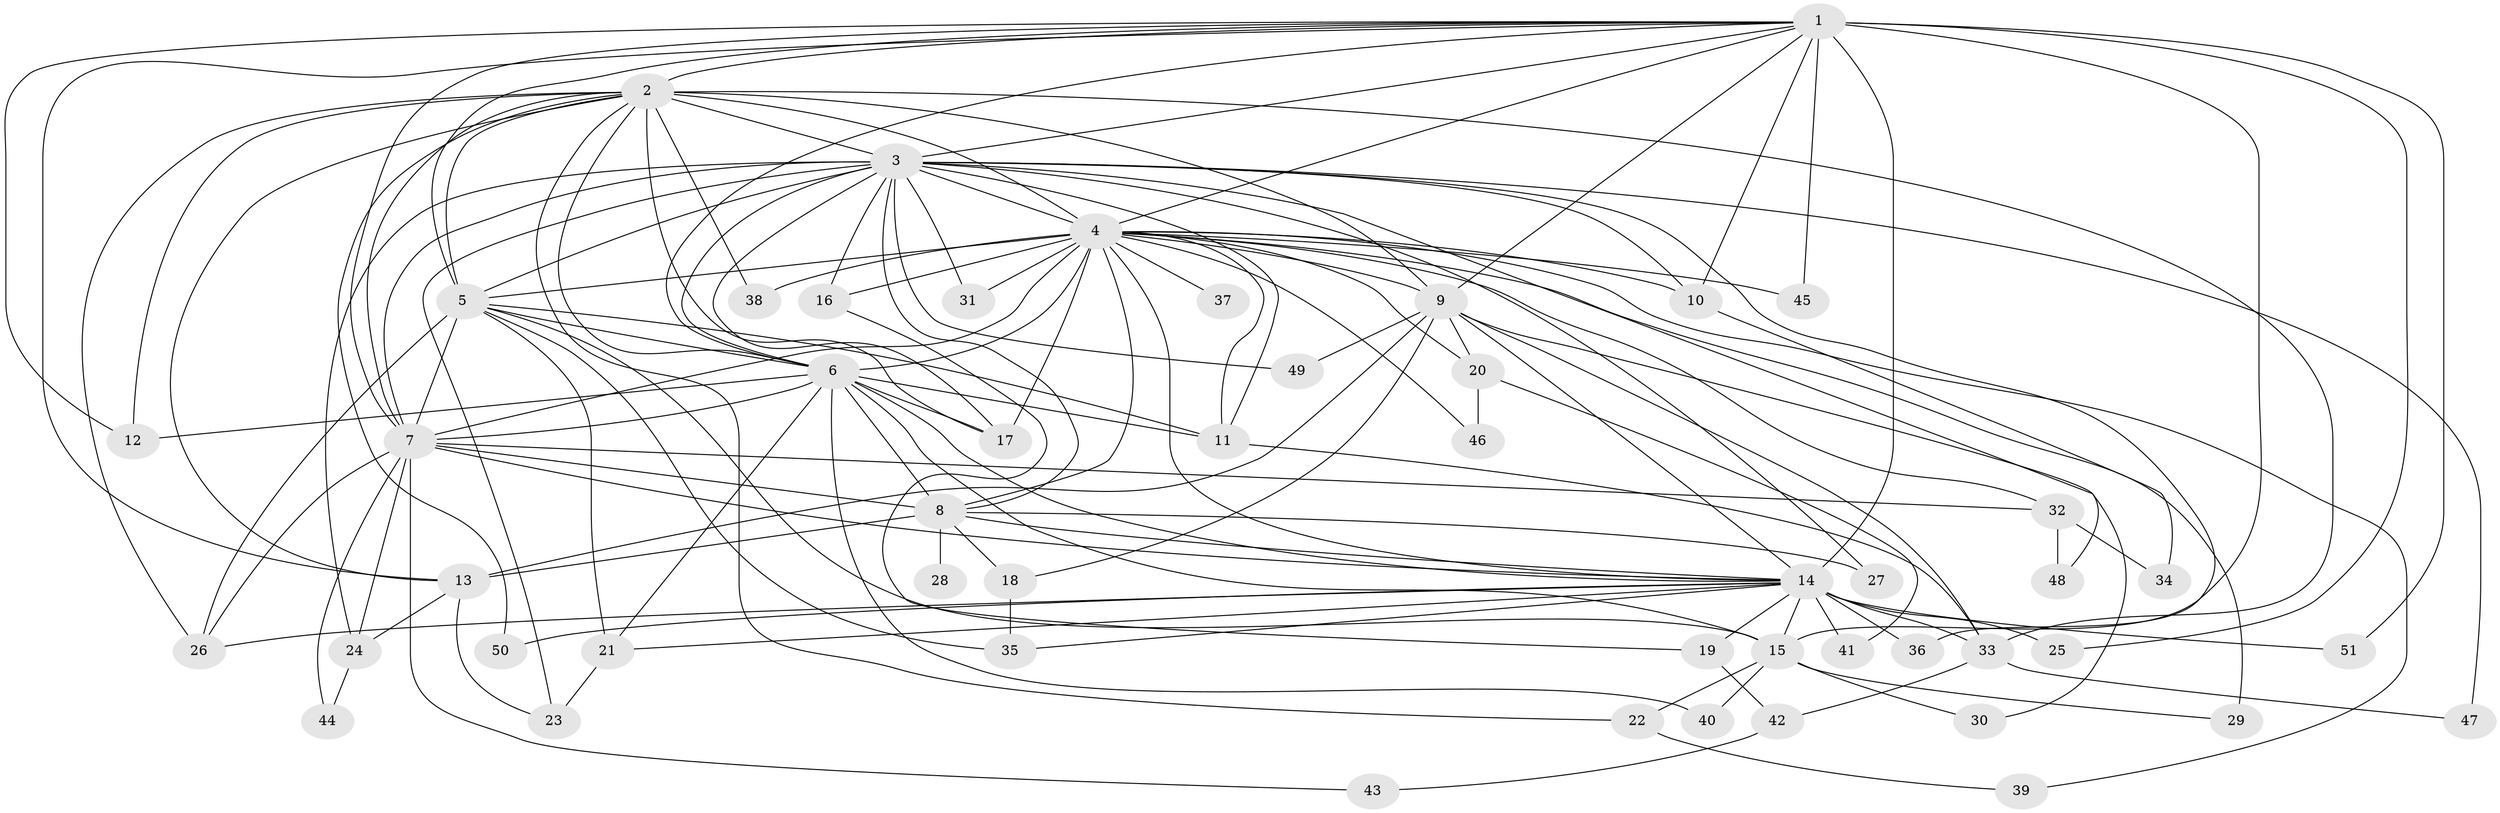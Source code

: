// original degree distribution, {29: 0.009900990099009901, 17: 0.009900990099009901, 26: 0.009900990099009901, 14: 0.009900990099009901, 24: 0.009900990099009901, 12: 0.009900990099009901, 20: 0.0297029702970297, 19: 0.009900990099009901, 6: 0.04950495049504951, 5: 0.0297029702970297, 3: 0.16831683168316833, 2: 0.5643564356435643, 7: 0.009900990099009901, 8: 0.009900990099009901, 4: 0.06930693069306931}
// Generated by graph-tools (version 1.1) at 2025/49/03/04/25 22:49:28]
// undirected, 51 vertices, 132 edges
graph export_dot {
  node [color=gray90,style=filled];
  1;
  2;
  3;
  4;
  5;
  6;
  7;
  8;
  9;
  10;
  11;
  12;
  13;
  14;
  15;
  16;
  17;
  18;
  19;
  20;
  21;
  22;
  23;
  24;
  25;
  26;
  27;
  28;
  29;
  30;
  31;
  32;
  33;
  34;
  35;
  36;
  37;
  38;
  39;
  40;
  41;
  42;
  43;
  44;
  45;
  46;
  47;
  48;
  49;
  50;
  51;
  1 -- 2 [weight=4.0];
  1 -- 3 [weight=2.0];
  1 -- 4 [weight=4.0];
  1 -- 5 [weight=2.0];
  1 -- 6 [weight=2.0];
  1 -- 7 [weight=3.0];
  1 -- 9 [weight=2.0];
  1 -- 10 [weight=1.0];
  1 -- 12 [weight=1.0];
  1 -- 13 [weight=1.0];
  1 -- 14 [weight=18.0];
  1 -- 15 [weight=2.0];
  1 -- 25 [weight=1.0];
  1 -- 45 [weight=1.0];
  1 -- 51 [weight=1.0];
  2 -- 3 [weight=2.0];
  2 -- 4 [weight=4.0];
  2 -- 5 [weight=2.0];
  2 -- 6 [weight=2.0];
  2 -- 7 [weight=2.0];
  2 -- 9 [weight=1.0];
  2 -- 12 [weight=1.0];
  2 -- 13 [weight=1.0];
  2 -- 17 [weight=1.0];
  2 -- 22 [weight=1.0];
  2 -- 26 [weight=1.0];
  2 -- 33 [weight=1.0];
  2 -- 38 [weight=1.0];
  2 -- 50 [weight=1.0];
  3 -- 4 [weight=2.0];
  3 -- 5 [weight=3.0];
  3 -- 6 [weight=1.0];
  3 -- 7 [weight=1.0];
  3 -- 8 [weight=1.0];
  3 -- 10 [weight=2.0];
  3 -- 11 [weight=1.0];
  3 -- 16 [weight=1.0];
  3 -- 17 [weight=1.0];
  3 -- 23 [weight=2.0];
  3 -- 24 [weight=1.0];
  3 -- 27 [weight=1.0];
  3 -- 31 [weight=1.0];
  3 -- 36 [weight=1.0];
  3 -- 47 [weight=1.0];
  3 -- 48 [weight=1.0];
  3 -- 49 [weight=1.0];
  4 -- 5 [weight=3.0];
  4 -- 6 [weight=2.0];
  4 -- 7 [weight=2.0];
  4 -- 8 [weight=1.0];
  4 -- 9 [weight=1.0];
  4 -- 10 [weight=1.0];
  4 -- 11 [weight=1.0];
  4 -- 14 [weight=1.0];
  4 -- 16 [weight=1.0];
  4 -- 17 [weight=1.0];
  4 -- 20 [weight=1.0];
  4 -- 29 [weight=1.0];
  4 -- 31 [weight=1.0];
  4 -- 32 [weight=1.0];
  4 -- 37 [weight=1.0];
  4 -- 38 [weight=1.0];
  4 -- 39 [weight=1.0];
  4 -- 45 [weight=1.0];
  4 -- 46 [weight=1.0];
  5 -- 6 [weight=2.0];
  5 -- 7 [weight=1.0];
  5 -- 11 [weight=4.0];
  5 -- 15 [weight=1.0];
  5 -- 21 [weight=1.0];
  5 -- 26 [weight=1.0];
  5 -- 35 [weight=1.0];
  6 -- 7 [weight=1.0];
  6 -- 8 [weight=1.0];
  6 -- 11 [weight=1.0];
  6 -- 12 [weight=1.0];
  6 -- 14 [weight=3.0];
  6 -- 15 [weight=1.0];
  6 -- 17 [weight=1.0];
  6 -- 21 [weight=1.0];
  6 -- 40 [weight=1.0];
  7 -- 8 [weight=1.0];
  7 -- 14 [weight=3.0];
  7 -- 24 [weight=1.0];
  7 -- 26 [weight=1.0];
  7 -- 32 [weight=1.0];
  7 -- 43 [weight=1.0];
  7 -- 44 [weight=1.0];
  8 -- 13 [weight=1.0];
  8 -- 14 [weight=1.0];
  8 -- 18 [weight=1.0];
  8 -- 27 [weight=1.0];
  8 -- 28 [weight=2.0];
  9 -- 13 [weight=2.0];
  9 -- 14 [weight=1.0];
  9 -- 18 [weight=1.0];
  9 -- 20 [weight=1.0];
  9 -- 30 [weight=1.0];
  9 -- 33 [weight=1.0];
  9 -- 49 [weight=1.0];
  10 -- 34 [weight=1.0];
  11 -- 33 [weight=1.0];
  13 -- 23 [weight=1.0];
  13 -- 24 [weight=1.0];
  14 -- 15 [weight=1.0];
  14 -- 19 [weight=1.0];
  14 -- 21 [weight=1.0];
  14 -- 25 [weight=1.0];
  14 -- 26 [weight=1.0];
  14 -- 33 [weight=1.0];
  14 -- 35 [weight=1.0];
  14 -- 36 [weight=1.0];
  14 -- 41 [weight=1.0];
  14 -- 50 [weight=1.0];
  14 -- 51 [weight=1.0];
  15 -- 22 [weight=1.0];
  15 -- 29 [weight=1.0];
  15 -- 30 [weight=1.0];
  15 -- 40 [weight=1.0];
  16 -- 19 [weight=1.0];
  18 -- 35 [weight=1.0];
  19 -- 42 [weight=1.0];
  20 -- 41 [weight=1.0];
  20 -- 46 [weight=1.0];
  21 -- 23 [weight=2.0];
  22 -- 39 [weight=1.0];
  24 -- 44 [weight=1.0];
  32 -- 34 [weight=1.0];
  32 -- 48 [weight=1.0];
  33 -- 42 [weight=1.0];
  33 -- 47 [weight=1.0];
  42 -- 43 [weight=1.0];
}
